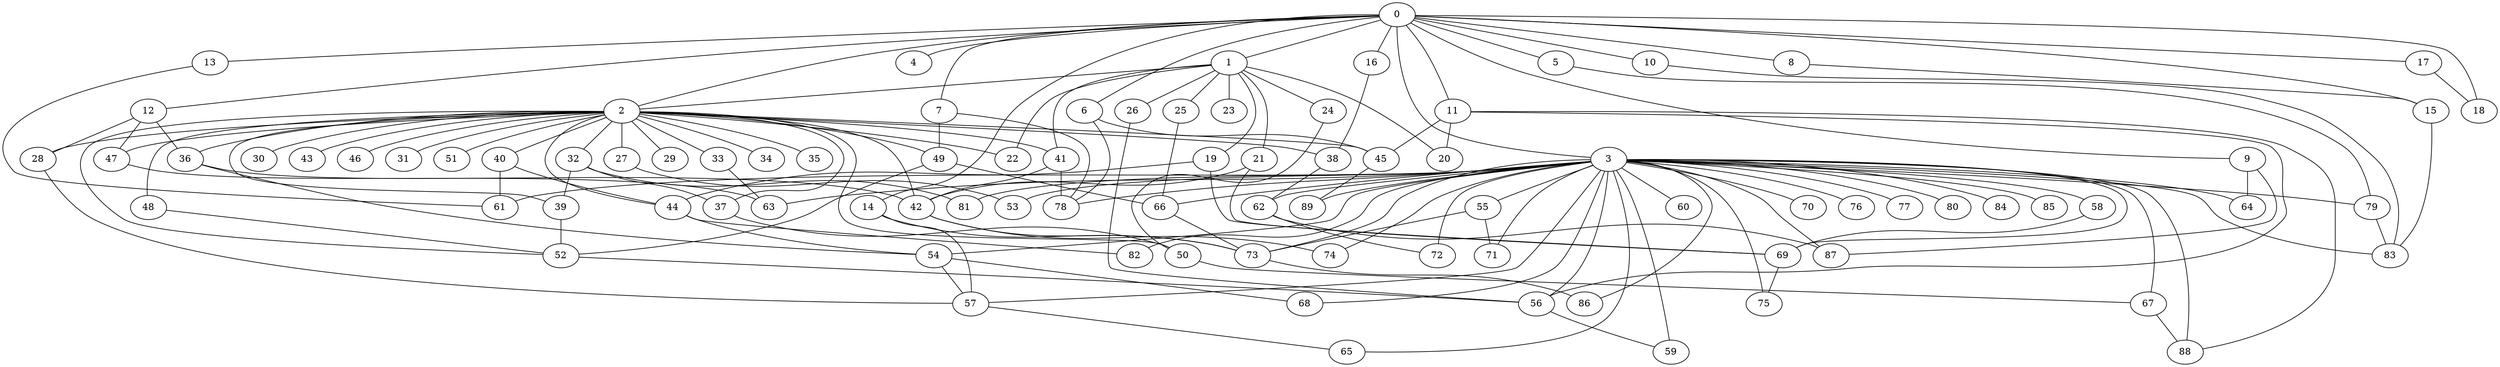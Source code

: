 
graph graphname {
    0 -- 1
0 -- 2
0 -- 3
0 -- 4
0 -- 5
0 -- 6
0 -- 7
0 -- 8
0 -- 9
0 -- 10
0 -- 11
0 -- 12
0 -- 13
0 -- 14
0 -- 15
0 -- 16
0 -- 17
0 -- 18
1 -- 19
1 -- 20
1 -- 21
1 -- 22
1 -- 23
1 -- 24
1 -- 25
1 -- 26
1 -- 2
1 -- 41
2 -- 27
2 -- 28
2 -- 29
2 -- 30
2 -- 31
2 -- 32
2 -- 33
2 -- 34
2 -- 35
2 -- 36
2 -- 37
2 -- 38
2 -- 39
2 -- 40
2 -- 41
2 -- 42
2 -- 43
2 -- 44
2 -- 45
2 -- 46
2 -- 47
2 -- 48
2 -- 49
2 -- 50
2 -- 51
2 -- 52
2 -- 22
3 -- 53
3 -- 54
3 -- 55
3 -- 56
3 -- 57
3 -- 58
3 -- 59
3 -- 60
3 -- 61
3 -- 62
3 -- 63
3 -- 64
3 -- 65
3 -- 66
3 -- 67
3 -- 68
3 -- 69
3 -- 70
3 -- 71
3 -- 72
3 -- 73
3 -- 74
3 -- 75
3 -- 76
3 -- 77
3 -- 78
3 -- 79
3 -- 80
3 -- 81
3 -- 82
3 -- 83
3 -- 84
3 -- 85
3 -- 86
3 -- 87
3 -- 88
3 -- 89
5 -- 79
6 -- 78
6 -- 45
7 -- 78
7 -- 49
8 -- 15
9 -- 87
9 -- 64
10 -- 83
11 -- 56
11 -- 88
11 -- 45
11 -- 20
12 -- 47
12 -- 28
12 -- 36
13 -- 61
14 -- 57
14 -- 73
15 -- 83
16 -- 38
17 -- 18
19 -- 44
19 -- 69
21 -- 69
21 -- 42
24 -- 50
25 -- 66
26 -- 56
27 -- 53
28 -- 57
32 -- 81
32 -- 39
32 -- 37
33 -- 63
36 -- 42
36 -- 54
37 -- 50
38 -- 62
39 -- 52
40 -- 61
40 -- 44
41 -- 78
41 -- 42
42 -- 73
42 -- 74
44 -- 82
44 -- 54
45 -- 89
47 -- 63
48 -- 52
49 -- 52
49 -- 66
50 -- 67
52 -- 56
54 -- 68
54 -- 57
55 -- 73
55 -- 71
56 -- 59
57 -- 65
58 -- 69
62 -- 87
62 -- 72
66 -- 73
67 -- 88
69 -- 75
73 -- 86
79 -- 83

}
